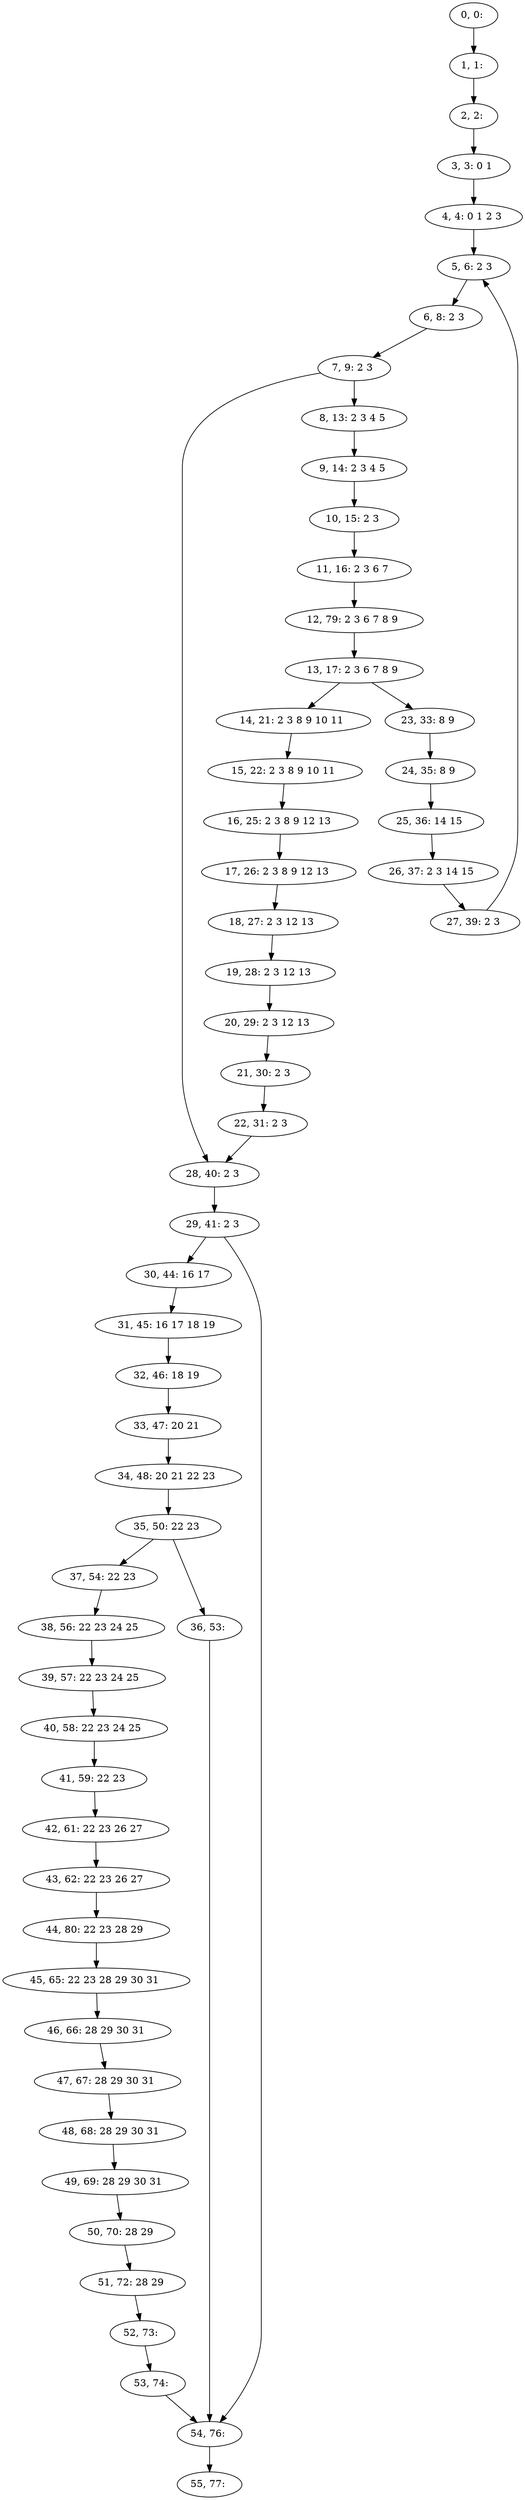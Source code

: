 digraph G {
0[label="0, 0: "];
1[label="1, 1: "];
2[label="2, 2: "];
3[label="3, 3: 0 1 "];
4[label="4, 4: 0 1 2 3 "];
5[label="5, 6: 2 3 "];
6[label="6, 8: 2 3 "];
7[label="7, 9: 2 3 "];
8[label="8, 13: 2 3 4 5 "];
9[label="9, 14: 2 3 4 5 "];
10[label="10, 15: 2 3 "];
11[label="11, 16: 2 3 6 7 "];
12[label="12, 79: 2 3 6 7 8 9 "];
13[label="13, 17: 2 3 6 7 8 9 "];
14[label="14, 21: 2 3 8 9 10 11 "];
15[label="15, 22: 2 3 8 9 10 11 "];
16[label="16, 25: 2 3 8 9 12 13 "];
17[label="17, 26: 2 3 8 9 12 13 "];
18[label="18, 27: 2 3 12 13 "];
19[label="19, 28: 2 3 12 13 "];
20[label="20, 29: 2 3 12 13 "];
21[label="21, 30: 2 3 "];
22[label="22, 31: 2 3 "];
23[label="23, 33: 8 9 "];
24[label="24, 35: 8 9 "];
25[label="25, 36: 14 15 "];
26[label="26, 37: 2 3 14 15 "];
27[label="27, 39: 2 3 "];
28[label="28, 40: 2 3 "];
29[label="29, 41: 2 3 "];
30[label="30, 44: 16 17 "];
31[label="31, 45: 16 17 18 19 "];
32[label="32, 46: 18 19 "];
33[label="33, 47: 20 21 "];
34[label="34, 48: 20 21 22 23 "];
35[label="35, 50: 22 23 "];
36[label="36, 53: "];
37[label="37, 54: 22 23 "];
38[label="38, 56: 22 23 24 25 "];
39[label="39, 57: 22 23 24 25 "];
40[label="40, 58: 22 23 24 25 "];
41[label="41, 59: 22 23 "];
42[label="42, 61: 22 23 26 27 "];
43[label="43, 62: 22 23 26 27 "];
44[label="44, 80: 22 23 28 29 "];
45[label="45, 65: 22 23 28 29 30 31 "];
46[label="46, 66: 28 29 30 31 "];
47[label="47, 67: 28 29 30 31 "];
48[label="48, 68: 28 29 30 31 "];
49[label="49, 69: 28 29 30 31 "];
50[label="50, 70: 28 29 "];
51[label="51, 72: 28 29 "];
52[label="52, 73: "];
53[label="53, 74: "];
54[label="54, 76: "];
55[label="55, 77: "];
0->1 ;
1->2 ;
2->3 ;
3->4 ;
4->5 ;
5->6 ;
6->7 ;
7->8 ;
7->28 ;
8->9 ;
9->10 ;
10->11 ;
11->12 ;
12->13 ;
13->14 ;
13->23 ;
14->15 ;
15->16 ;
16->17 ;
17->18 ;
18->19 ;
19->20 ;
20->21 ;
21->22 ;
22->28 ;
23->24 ;
24->25 ;
25->26 ;
26->27 ;
27->5 ;
28->29 ;
29->30 ;
29->54 ;
30->31 ;
31->32 ;
32->33 ;
33->34 ;
34->35 ;
35->36 ;
35->37 ;
36->54 ;
37->38 ;
38->39 ;
39->40 ;
40->41 ;
41->42 ;
42->43 ;
43->44 ;
44->45 ;
45->46 ;
46->47 ;
47->48 ;
48->49 ;
49->50 ;
50->51 ;
51->52 ;
52->53 ;
53->54 ;
54->55 ;
}
